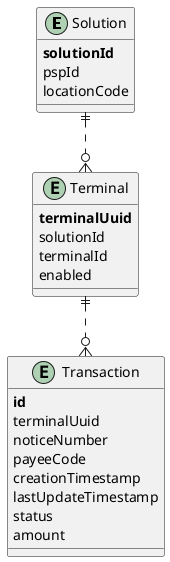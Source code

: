 @startuml
skinparam linetype ortho

entity "Solution" as sol {
	**solutionId**
	pspId
	locationCode
}

entity "Terminal" as pos {
	**terminalUuid**
	solutionId
	terminalId
	enabled
}

entity "Transaction" as trx {
	**id**
	terminalUuid
	noticeNumber
	payeeCode
	creationTimestamp
	lastUpdateTimestamp
	status
	amount
}

sol ||..o{ pos
pos ||..o{ trx
@enduml